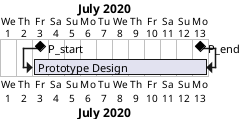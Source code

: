 @startgantt
Project starts at 2020/07/01
[P_start] happens at 2020/07/03
[P_end] happens at 2020/07/13
[P_end] displays on same row as [P_start]
[Prototype Design] occurs from [P_start] to [P_end]
' [Prototype Design] displays on same row as [P_start]
@endgantt